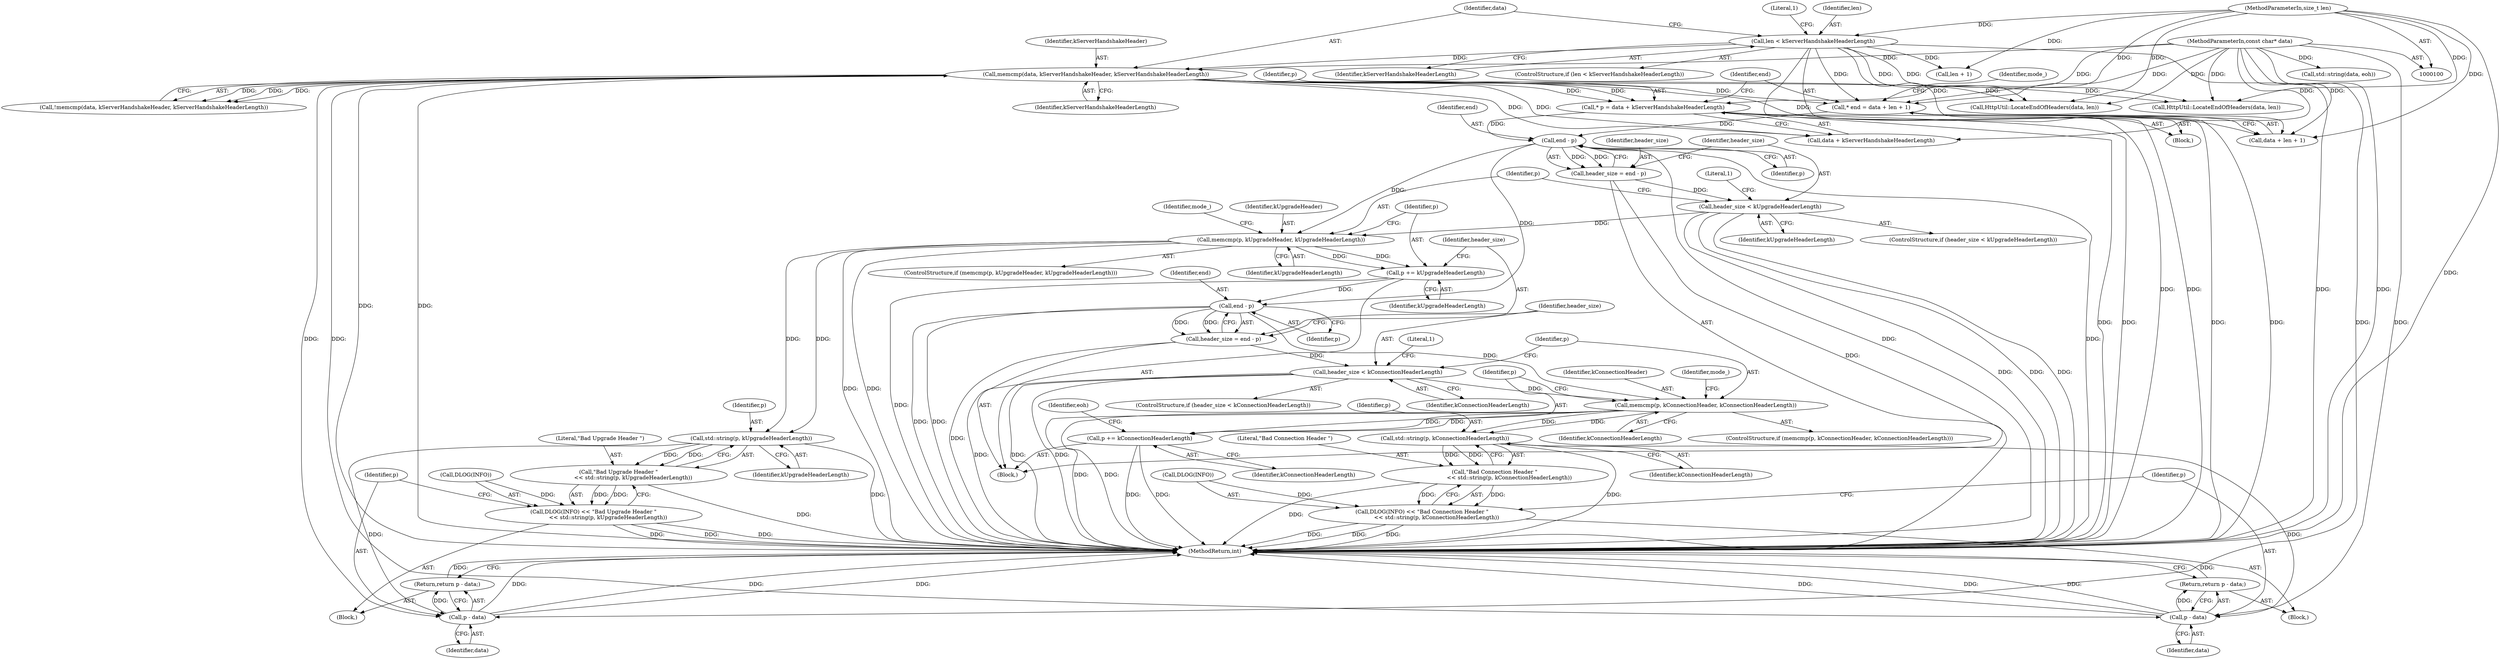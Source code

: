 digraph "1_Chrome_511d0a0a31a54e0cc0f15cb1b977dc9f9b20f0d3_4@API" {
"1000175" [label="(Call,memcmp(p, kUpgradeHeader, kUpgradeHeaderLength))"];
"1000164" [label="(Call,end - p)"];
"1000149" [label="(Call,* end = data + len + 1)"];
"1000101" [label="(MethodParameterIn,const char* data)"];
"1000117" [label="(Call,memcmp(data, kServerHandshakeHeader, kServerHandshakeHeaderLength))"];
"1000108" [label="(Call,len < kServerHandshakeHeaderLength)"];
"1000102" [label="(MethodParameterIn,size_t len)"];
"1000143" [label="(Call,* p = data + kServerHandshakeHeaderLength)"];
"1000168" [label="(Call,header_size < kUpgradeHeaderLength)"];
"1000162" [label="(Call,header_size = end - p)"];
"1000188" [label="(Call,std::string(p, kUpgradeHeaderLength))"];
"1000186" [label="(Call,\"Bad Upgrade Header \"\n                 << std::string(p, kUpgradeHeaderLength))"];
"1000183" [label="(Call,DLOG(INFO) << \"Bad Upgrade Header \"\n                 << std::string(p, kUpgradeHeaderLength))"];
"1000192" [label="(Call,p - data)"];
"1000191" [label="(Return,return p - data;)"];
"1000195" [label="(Call,p += kUpgradeHeaderLength)"];
"1000200" [label="(Call,end - p)"];
"1000198" [label="(Call,header_size = end - p)"];
"1000204" [label="(Call,header_size < kConnectionHeaderLength)"];
"1000211" [label="(Call,memcmp(p, kConnectionHeader, kConnectionHeaderLength))"];
"1000224" [label="(Call,std::string(p, kConnectionHeaderLength))"];
"1000222" [label="(Call,\"Bad Connection Header \"\n                 << std::string(p, kConnectionHeaderLength))"];
"1000219" [label="(Call,DLOG(INFO) << \"Bad Connection Header \"\n                 << std::string(p, kConnectionHeaderLength))"];
"1000228" [label="(Call,p - data)"];
"1000227" [label="(Return,return p - data;)"];
"1000231" [label="(Call,p += kConnectionHeaderLength)"];
"1000167" [label="(ControlStructure,if (header_size < kUpgradeHeaderLength))"];
"1000183" [label="(Call,DLOG(INFO) << \"Bad Upgrade Header \"\n                 << std::string(p, kUpgradeHeaderLength))"];
"1000173" [label="(Literal,1)"];
"1000179" [label="(Block,)"];
"1000168" [label="(Call,header_size < kUpgradeHeaderLength)"];
"1000169" [label="(Identifier,header_size)"];
"1000213" [label="(Identifier,kConnectionHeader)"];
"1000223" [label="(Literal,\"Bad Connection Header \")"];
"1000143" [label="(Call,* p = data + kServerHandshakeHeaderLength)"];
"1000191" [label="(Return,return p - data;)"];
"1000150" [label="(Identifier,end)"];
"1000101" [label="(MethodParameterIn,const char* data)"];
"1000220" [label="(Call,DLOG(INFO))"];
"1000130" [label="(Call,HttpUtil::LocateEndOfHeaders(data, len))"];
"1000162" [label="(Call,header_size = end - p)"];
"1000206" [label="(Identifier,kConnectionHeaderLength)"];
"1000187" [label="(Literal,\"Bad Upgrade Header \")"];
"1000110" [label="(Identifier,kServerHandshakeHeaderLength)"];
"1000196" [label="(Identifier,p)"];
"1000230" [label="(Identifier,data)"];
"1000212" [label="(Identifier,p)"];
"1000144" [label="(Identifier,p)"];
"1000211" [label="(Call,memcmp(p, kConnectionHeader, kConnectionHeaderLength))"];
"1000178" [label="(Identifier,kUpgradeHeaderLength)"];
"1000193" [label="(Identifier,p)"];
"1000199" [label="(Identifier,header_size)"];
"1000288" [label="(MethodReturn,int)"];
"1000226" [label="(Identifier,kConnectionHeaderLength)"];
"1000117" [label="(Call,memcmp(data, kServerHandshakeHeader, kServerHandshakeHeaderLength))"];
"1000175" [label="(Call,memcmp(p, kUpgradeHeader, kUpgradeHeaderLength))"];
"1000120" [label="(Identifier,kServerHandshakeHeaderLength)"];
"1000210" [label="(ControlStructure,if (memcmp(p, kConnectionHeader, kConnectionHeaderLength)))"];
"1000194" [label="(Identifier,data)"];
"1000163" [label="(Identifier,header_size)"];
"1000190" [label="(Identifier,kUpgradeHeaderLength)"];
"1000231" [label="(Call,p += kConnectionHeaderLength)"];
"1000181" [label="(Identifier,mode_)"];
"1000217" [label="(Identifier,mode_)"];
"1000259" [label="(Call,std::string(data, eoh))"];
"1000192" [label="(Call,p - data)"];
"1000202" [label="(Identifier,p)"];
"1000229" [label="(Identifier,p)"];
"1000225" [label="(Identifier,p)"];
"1000186" [label="(Call,\"Bad Upgrade Header \"\n                 << std::string(p, kUpgradeHeaderLength))"];
"1000119" [label="(Identifier,kServerHandshakeHeader)"];
"1000215" [label="(Block,)"];
"1000236" [label="(Identifier,eoh)"];
"1000108" [label="(Call,len < kServerHandshakeHeaderLength)"];
"1000107" [label="(ControlStructure,if (len < kServerHandshakeHeaderLength))"];
"1000232" [label="(Identifier,p)"];
"1000145" [label="(Call,data + kServerHandshakeHeaderLength)"];
"1000233" [label="(Identifier,kConnectionHeaderLength)"];
"1000103" [label="(Block,)"];
"1000151" [label="(Call,data + len + 1)"];
"1000237" [label="(Call,HttpUtil::LocateEndOfHeaders(data, len))"];
"1000102" [label="(MethodParameterIn,size_t len)"];
"1000118" [label="(Identifier,data)"];
"1000189" [label="(Identifier,p)"];
"1000201" [label="(Identifier,end)"];
"1000166" [label="(Identifier,p)"];
"1000114" [label="(Literal,1)"];
"1000209" [label="(Literal,1)"];
"1000109" [label="(Identifier,len)"];
"1000177" [label="(Identifier,kUpgradeHeader)"];
"1000170" [label="(Identifier,kUpgradeHeaderLength)"];
"1000164" [label="(Call,end - p)"];
"1000205" [label="(Identifier,header_size)"];
"1000116" [label="(Call,!memcmp(data, kServerHandshakeHeader, kServerHandshakeHeaderLength))"];
"1000204" [label="(Call,header_size < kConnectionHeaderLength)"];
"1000203" [label="(ControlStructure,if (header_size < kConnectionHeaderLength))"];
"1000219" [label="(Call,DLOG(INFO) << \"Bad Connection Header \"\n                 << std::string(p, kConnectionHeaderLength))"];
"1000153" [label="(Call,len + 1)"];
"1000214" [label="(Identifier,kConnectionHeaderLength)"];
"1000198" [label="(Call,header_size = end - p)"];
"1000174" [label="(ControlStructure,if (memcmp(p, kUpgradeHeader, kUpgradeHeaderLength)))"];
"1000224" [label="(Call,std::string(p, kConnectionHeaderLength))"];
"1000195" [label="(Call,p += kUpgradeHeaderLength)"];
"1000160" [label="(Block,)"];
"1000176" [label="(Identifier,p)"];
"1000165" [label="(Identifier,end)"];
"1000188" [label="(Call,std::string(p, kUpgradeHeaderLength))"];
"1000222" [label="(Call,\"Bad Connection Header \"\n                 << std::string(p, kConnectionHeaderLength))"];
"1000158" [label="(Identifier,mode_)"];
"1000200" [label="(Call,end - p)"];
"1000228" [label="(Call,p - data)"];
"1000149" [label="(Call,* end = data + len + 1)"];
"1000197" [label="(Identifier,kUpgradeHeaderLength)"];
"1000227" [label="(Return,return p - data;)"];
"1000184" [label="(Call,DLOG(INFO))"];
"1000175" -> "1000174"  [label="AST: "];
"1000175" -> "1000178"  [label="CFG: "];
"1000176" -> "1000175"  [label="AST: "];
"1000177" -> "1000175"  [label="AST: "];
"1000178" -> "1000175"  [label="AST: "];
"1000181" -> "1000175"  [label="CFG: "];
"1000196" -> "1000175"  [label="CFG: "];
"1000175" -> "1000288"  [label="DDG: "];
"1000175" -> "1000288"  [label="DDG: "];
"1000164" -> "1000175"  [label="DDG: "];
"1000168" -> "1000175"  [label="DDG: "];
"1000175" -> "1000188"  [label="DDG: "];
"1000175" -> "1000188"  [label="DDG: "];
"1000175" -> "1000195"  [label="DDG: "];
"1000175" -> "1000195"  [label="DDG: "];
"1000164" -> "1000162"  [label="AST: "];
"1000164" -> "1000166"  [label="CFG: "];
"1000165" -> "1000164"  [label="AST: "];
"1000166" -> "1000164"  [label="AST: "];
"1000162" -> "1000164"  [label="CFG: "];
"1000164" -> "1000288"  [label="DDG: "];
"1000164" -> "1000288"  [label="DDG: "];
"1000164" -> "1000162"  [label="DDG: "];
"1000164" -> "1000162"  [label="DDG: "];
"1000149" -> "1000164"  [label="DDG: "];
"1000143" -> "1000164"  [label="DDG: "];
"1000164" -> "1000200"  [label="DDG: "];
"1000149" -> "1000103"  [label="AST: "];
"1000149" -> "1000151"  [label="CFG: "];
"1000150" -> "1000149"  [label="AST: "];
"1000151" -> "1000149"  [label="AST: "];
"1000158" -> "1000149"  [label="CFG: "];
"1000149" -> "1000288"  [label="DDG: "];
"1000149" -> "1000288"  [label="DDG: "];
"1000101" -> "1000149"  [label="DDG: "];
"1000117" -> "1000149"  [label="DDG: "];
"1000108" -> "1000149"  [label="DDG: "];
"1000102" -> "1000149"  [label="DDG: "];
"1000101" -> "1000100"  [label="AST: "];
"1000101" -> "1000288"  [label="DDG: "];
"1000101" -> "1000117"  [label="DDG: "];
"1000101" -> "1000130"  [label="DDG: "];
"1000101" -> "1000143"  [label="DDG: "];
"1000101" -> "1000145"  [label="DDG: "];
"1000101" -> "1000151"  [label="DDG: "];
"1000101" -> "1000192"  [label="DDG: "];
"1000101" -> "1000228"  [label="DDG: "];
"1000101" -> "1000237"  [label="DDG: "];
"1000101" -> "1000259"  [label="DDG: "];
"1000117" -> "1000116"  [label="AST: "];
"1000117" -> "1000120"  [label="CFG: "];
"1000118" -> "1000117"  [label="AST: "];
"1000119" -> "1000117"  [label="AST: "];
"1000120" -> "1000117"  [label="AST: "];
"1000116" -> "1000117"  [label="CFG: "];
"1000117" -> "1000288"  [label="DDG: "];
"1000117" -> "1000288"  [label="DDG: "];
"1000117" -> "1000116"  [label="DDG: "];
"1000117" -> "1000116"  [label="DDG: "];
"1000117" -> "1000116"  [label="DDG: "];
"1000108" -> "1000117"  [label="DDG: "];
"1000117" -> "1000130"  [label="DDG: "];
"1000117" -> "1000143"  [label="DDG: "];
"1000117" -> "1000143"  [label="DDG: "];
"1000117" -> "1000145"  [label="DDG: "];
"1000117" -> "1000145"  [label="DDG: "];
"1000117" -> "1000151"  [label="DDG: "];
"1000117" -> "1000192"  [label="DDG: "];
"1000117" -> "1000228"  [label="DDG: "];
"1000117" -> "1000237"  [label="DDG: "];
"1000108" -> "1000107"  [label="AST: "];
"1000108" -> "1000110"  [label="CFG: "];
"1000109" -> "1000108"  [label="AST: "];
"1000110" -> "1000108"  [label="AST: "];
"1000114" -> "1000108"  [label="CFG: "];
"1000118" -> "1000108"  [label="CFG: "];
"1000108" -> "1000288"  [label="DDG: "];
"1000108" -> "1000288"  [label="DDG: "];
"1000108" -> "1000288"  [label="DDG: "];
"1000102" -> "1000108"  [label="DDG: "];
"1000108" -> "1000130"  [label="DDG: "];
"1000108" -> "1000151"  [label="DDG: "];
"1000108" -> "1000153"  [label="DDG: "];
"1000108" -> "1000237"  [label="DDG: "];
"1000102" -> "1000100"  [label="AST: "];
"1000102" -> "1000288"  [label="DDG: "];
"1000102" -> "1000130"  [label="DDG: "];
"1000102" -> "1000151"  [label="DDG: "];
"1000102" -> "1000153"  [label="DDG: "];
"1000102" -> "1000237"  [label="DDG: "];
"1000143" -> "1000103"  [label="AST: "];
"1000143" -> "1000145"  [label="CFG: "];
"1000144" -> "1000143"  [label="AST: "];
"1000145" -> "1000143"  [label="AST: "];
"1000150" -> "1000143"  [label="CFG: "];
"1000143" -> "1000288"  [label="DDG: "];
"1000143" -> "1000288"  [label="DDG: "];
"1000168" -> "1000167"  [label="AST: "];
"1000168" -> "1000170"  [label="CFG: "];
"1000169" -> "1000168"  [label="AST: "];
"1000170" -> "1000168"  [label="AST: "];
"1000173" -> "1000168"  [label="CFG: "];
"1000176" -> "1000168"  [label="CFG: "];
"1000168" -> "1000288"  [label="DDG: "];
"1000168" -> "1000288"  [label="DDG: "];
"1000168" -> "1000288"  [label="DDG: "];
"1000162" -> "1000168"  [label="DDG: "];
"1000162" -> "1000160"  [label="AST: "];
"1000163" -> "1000162"  [label="AST: "];
"1000169" -> "1000162"  [label="CFG: "];
"1000162" -> "1000288"  [label="DDG: "];
"1000188" -> "1000186"  [label="AST: "];
"1000188" -> "1000190"  [label="CFG: "];
"1000189" -> "1000188"  [label="AST: "];
"1000190" -> "1000188"  [label="AST: "];
"1000186" -> "1000188"  [label="CFG: "];
"1000188" -> "1000288"  [label="DDG: "];
"1000188" -> "1000186"  [label="DDG: "];
"1000188" -> "1000186"  [label="DDG: "];
"1000188" -> "1000192"  [label="DDG: "];
"1000186" -> "1000183"  [label="AST: "];
"1000187" -> "1000186"  [label="AST: "];
"1000183" -> "1000186"  [label="CFG: "];
"1000186" -> "1000288"  [label="DDG: "];
"1000186" -> "1000183"  [label="DDG: "];
"1000186" -> "1000183"  [label="DDG: "];
"1000183" -> "1000179"  [label="AST: "];
"1000184" -> "1000183"  [label="AST: "];
"1000193" -> "1000183"  [label="CFG: "];
"1000183" -> "1000288"  [label="DDG: "];
"1000183" -> "1000288"  [label="DDG: "];
"1000183" -> "1000288"  [label="DDG: "];
"1000184" -> "1000183"  [label="DDG: "];
"1000192" -> "1000191"  [label="AST: "];
"1000192" -> "1000194"  [label="CFG: "];
"1000193" -> "1000192"  [label="AST: "];
"1000194" -> "1000192"  [label="AST: "];
"1000191" -> "1000192"  [label="CFG: "];
"1000192" -> "1000288"  [label="DDG: "];
"1000192" -> "1000288"  [label="DDG: "];
"1000192" -> "1000288"  [label="DDG: "];
"1000192" -> "1000191"  [label="DDG: "];
"1000191" -> "1000179"  [label="AST: "];
"1000288" -> "1000191"  [label="CFG: "];
"1000191" -> "1000288"  [label="DDG: "];
"1000195" -> "1000160"  [label="AST: "];
"1000195" -> "1000197"  [label="CFG: "];
"1000196" -> "1000195"  [label="AST: "];
"1000197" -> "1000195"  [label="AST: "];
"1000199" -> "1000195"  [label="CFG: "];
"1000195" -> "1000288"  [label="DDG: "];
"1000195" -> "1000200"  [label="DDG: "];
"1000200" -> "1000198"  [label="AST: "];
"1000200" -> "1000202"  [label="CFG: "];
"1000201" -> "1000200"  [label="AST: "];
"1000202" -> "1000200"  [label="AST: "];
"1000198" -> "1000200"  [label="CFG: "];
"1000200" -> "1000288"  [label="DDG: "];
"1000200" -> "1000288"  [label="DDG: "];
"1000200" -> "1000198"  [label="DDG: "];
"1000200" -> "1000198"  [label="DDG: "];
"1000200" -> "1000211"  [label="DDG: "];
"1000198" -> "1000160"  [label="AST: "];
"1000199" -> "1000198"  [label="AST: "];
"1000205" -> "1000198"  [label="CFG: "];
"1000198" -> "1000288"  [label="DDG: "];
"1000198" -> "1000204"  [label="DDG: "];
"1000204" -> "1000203"  [label="AST: "];
"1000204" -> "1000206"  [label="CFG: "];
"1000205" -> "1000204"  [label="AST: "];
"1000206" -> "1000204"  [label="AST: "];
"1000209" -> "1000204"  [label="CFG: "];
"1000212" -> "1000204"  [label="CFG: "];
"1000204" -> "1000288"  [label="DDG: "];
"1000204" -> "1000288"  [label="DDG: "];
"1000204" -> "1000288"  [label="DDG: "];
"1000204" -> "1000211"  [label="DDG: "];
"1000211" -> "1000210"  [label="AST: "];
"1000211" -> "1000214"  [label="CFG: "];
"1000212" -> "1000211"  [label="AST: "];
"1000213" -> "1000211"  [label="AST: "];
"1000214" -> "1000211"  [label="AST: "];
"1000217" -> "1000211"  [label="CFG: "];
"1000232" -> "1000211"  [label="CFG: "];
"1000211" -> "1000288"  [label="DDG: "];
"1000211" -> "1000288"  [label="DDG: "];
"1000211" -> "1000224"  [label="DDG: "];
"1000211" -> "1000224"  [label="DDG: "];
"1000211" -> "1000231"  [label="DDG: "];
"1000211" -> "1000231"  [label="DDG: "];
"1000224" -> "1000222"  [label="AST: "];
"1000224" -> "1000226"  [label="CFG: "];
"1000225" -> "1000224"  [label="AST: "];
"1000226" -> "1000224"  [label="AST: "];
"1000222" -> "1000224"  [label="CFG: "];
"1000224" -> "1000288"  [label="DDG: "];
"1000224" -> "1000222"  [label="DDG: "];
"1000224" -> "1000222"  [label="DDG: "];
"1000224" -> "1000228"  [label="DDG: "];
"1000222" -> "1000219"  [label="AST: "];
"1000223" -> "1000222"  [label="AST: "];
"1000219" -> "1000222"  [label="CFG: "];
"1000222" -> "1000288"  [label="DDG: "];
"1000222" -> "1000219"  [label="DDG: "];
"1000222" -> "1000219"  [label="DDG: "];
"1000219" -> "1000215"  [label="AST: "];
"1000220" -> "1000219"  [label="AST: "];
"1000229" -> "1000219"  [label="CFG: "];
"1000219" -> "1000288"  [label="DDG: "];
"1000219" -> "1000288"  [label="DDG: "];
"1000219" -> "1000288"  [label="DDG: "];
"1000220" -> "1000219"  [label="DDG: "];
"1000228" -> "1000227"  [label="AST: "];
"1000228" -> "1000230"  [label="CFG: "];
"1000229" -> "1000228"  [label="AST: "];
"1000230" -> "1000228"  [label="AST: "];
"1000227" -> "1000228"  [label="CFG: "];
"1000228" -> "1000288"  [label="DDG: "];
"1000228" -> "1000288"  [label="DDG: "];
"1000228" -> "1000288"  [label="DDG: "];
"1000228" -> "1000227"  [label="DDG: "];
"1000227" -> "1000215"  [label="AST: "];
"1000288" -> "1000227"  [label="CFG: "];
"1000227" -> "1000288"  [label="DDG: "];
"1000231" -> "1000160"  [label="AST: "];
"1000231" -> "1000233"  [label="CFG: "];
"1000232" -> "1000231"  [label="AST: "];
"1000233" -> "1000231"  [label="AST: "];
"1000236" -> "1000231"  [label="CFG: "];
"1000231" -> "1000288"  [label="DDG: "];
"1000231" -> "1000288"  [label="DDG: "];
}
